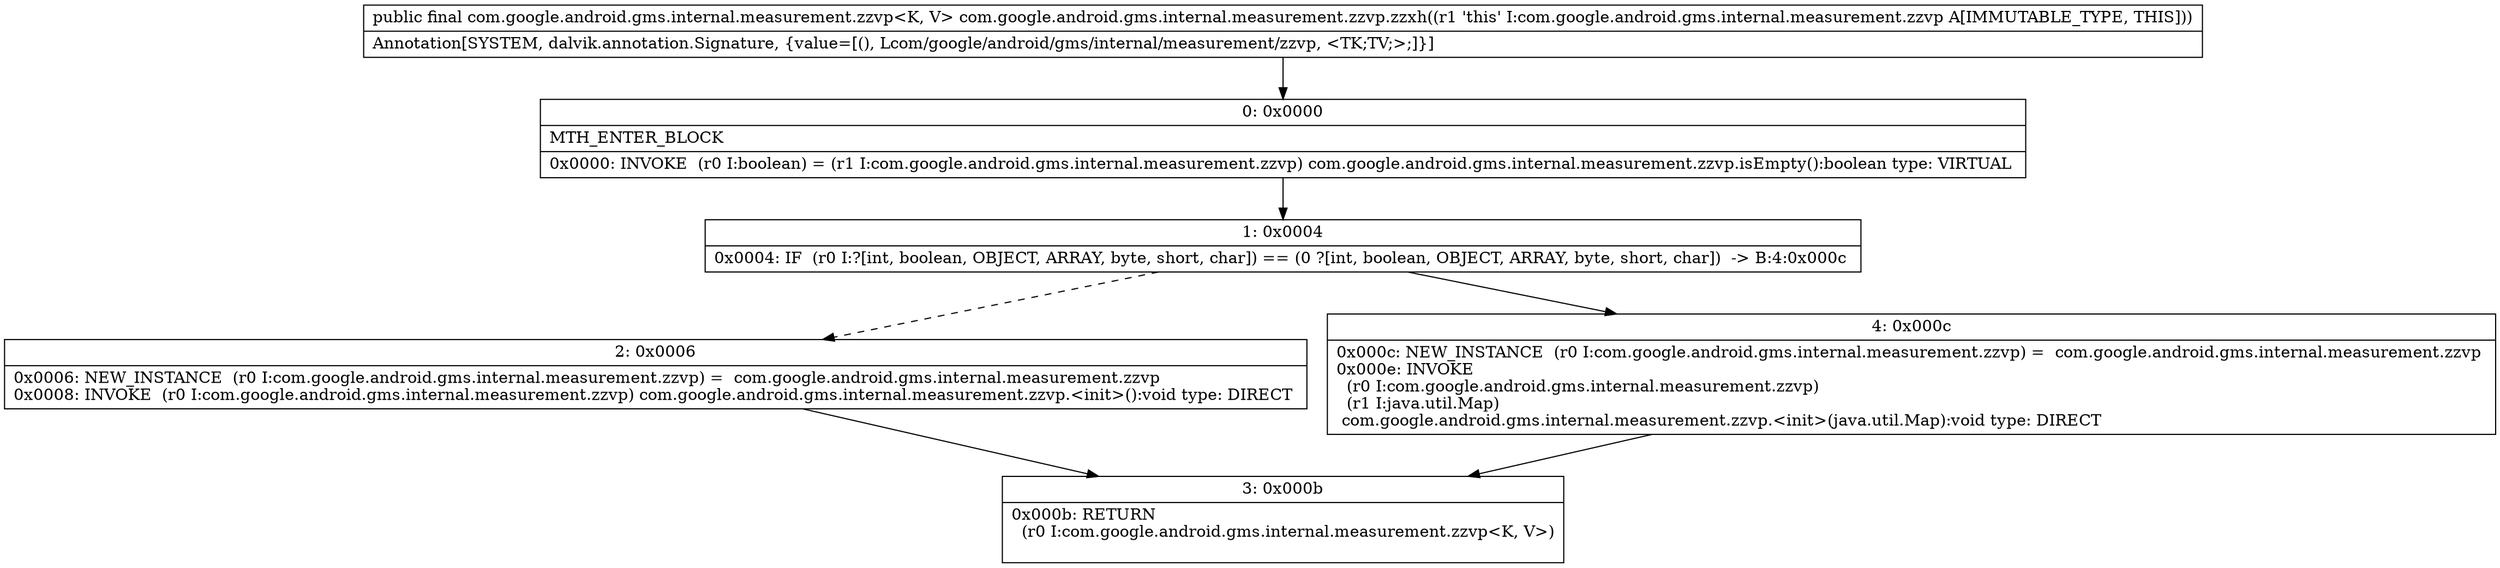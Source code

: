 digraph "CFG forcom.google.android.gms.internal.measurement.zzvp.zzxh()Lcom\/google\/android\/gms\/internal\/measurement\/zzvp;" {
Node_0 [shape=record,label="{0\:\ 0x0000|MTH_ENTER_BLOCK\l|0x0000: INVOKE  (r0 I:boolean) = (r1 I:com.google.android.gms.internal.measurement.zzvp) com.google.android.gms.internal.measurement.zzvp.isEmpty():boolean type: VIRTUAL \l}"];
Node_1 [shape=record,label="{1\:\ 0x0004|0x0004: IF  (r0 I:?[int, boolean, OBJECT, ARRAY, byte, short, char]) == (0 ?[int, boolean, OBJECT, ARRAY, byte, short, char])  \-\> B:4:0x000c \l}"];
Node_2 [shape=record,label="{2\:\ 0x0006|0x0006: NEW_INSTANCE  (r0 I:com.google.android.gms.internal.measurement.zzvp) =  com.google.android.gms.internal.measurement.zzvp \l0x0008: INVOKE  (r0 I:com.google.android.gms.internal.measurement.zzvp) com.google.android.gms.internal.measurement.zzvp.\<init\>():void type: DIRECT \l}"];
Node_3 [shape=record,label="{3\:\ 0x000b|0x000b: RETURN  \l  (r0 I:com.google.android.gms.internal.measurement.zzvp\<K, V\>)\l \l}"];
Node_4 [shape=record,label="{4\:\ 0x000c|0x000c: NEW_INSTANCE  (r0 I:com.google.android.gms.internal.measurement.zzvp) =  com.google.android.gms.internal.measurement.zzvp \l0x000e: INVOKE  \l  (r0 I:com.google.android.gms.internal.measurement.zzvp)\l  (r1 I:java.util.Map)\l com.google.android.gms.internal.measurement.zzvp.\<init\>(java.util.Map):void type: DIRECT \l}"];
MethodNode[shape=record,label="{public final com.google.android.gms.internal.measurement.zzvp\<K, V\> com.google.android.gms.internal.measurement.zzvp.zzxh((r1 'this' I:com.google.android.gms.internal.measurement.zzvp A[IMMUTABLE_TYPE, THIS]))  | Annotation[SYSTEM, dalvik.annotation.Signature, \{value=[(), Lcom\/google\/android\/gms\/internal\/measurement\/zzvp, \<TK;TV;\>;]\}]\l}"];
MethodNode -> Node_0;
Node_0 -> Node_1;
Node_1 -> Node_2[style=dashed];
Node_1 -> Node_4;
Node_2 -> Node_3;
Node_4 -> Node_3;
}

